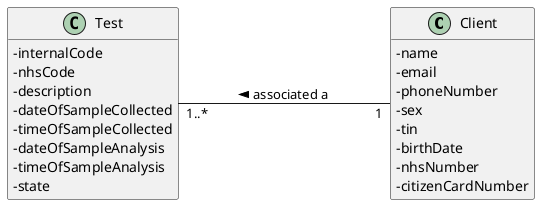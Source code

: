 @startuml
'https://plantuml.com/class-diagram
hide methods
left to right direction
skinparam classAttributeIconSize 0

class Client{
 - name
 - email
 - phoneNumber
 - sex
 - tin
 - birthDate
 - nhsNumber
 - citizenCardNumber
}
class Test{
-internalCode
-nhsCode
-description
-dateOfSampleCollected
-timeOfSampleCollected
-dateOfSampleAnalysis
-timeOfSampleAnalysis
-state
}
Test "1..*"---"1" Client : associated a <


@enduml